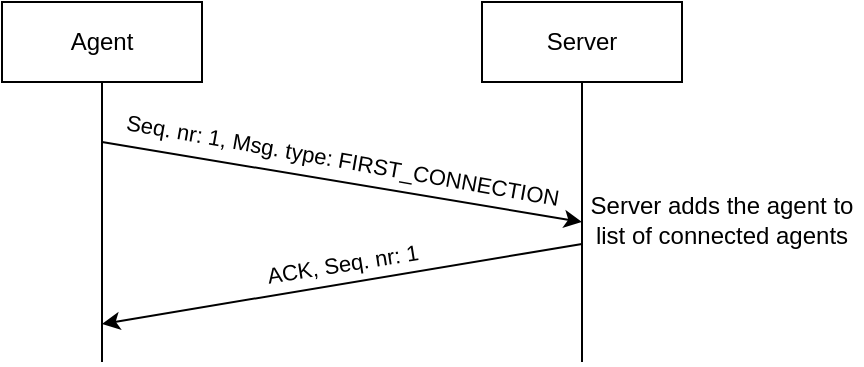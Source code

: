 <mxfile version="25.0.1">
  <diagram name="Page-1" id="2YBvvXClWsGukQMizWep">
    <mxGraphModel dx="880" dy="519" grid="1" gridSize="10" guides="1" tooltips="1" connect="1" arrows="1" fold="1" page="1" pageScale="1" pageWidth="850" pageHeight="1100" math="0" shadow="0">
      <root>
        <mxCell id="0" />
        <mxCell id="1" parent="0" />
        <mxCell id="1mL5aSI_76YMsRaEhNx0-1" value="" style="endArrow=classic;html=1;rounded=0;" edge="1" parent="1">
          <mxGeometry width="50" height="50" relative="1" as="geometry">
            <mxPoint x="90" y="110" as="sourcePoint" />
            <mxPoint x="330" y="150" as="targetPoint" />
          </mxGeometry>
        </mxCell>
        <mxCell id="1mL5aSI_76YMsRaEhNx0-7" value="Seq. nr: 1, Msg. type: FIRST_CONNECTION" style="edgeLabel;html=1;align=center;verticalAlign=middle;resizable=0;points=[];rotation=10;" vertex="1" connectable="0" parent="1mL5aSI_76YMsRaEhNx0-1">
          <mxGeometry x="-0.123" y="-1" relative="1" as="geometry">
            <mxPoint x="15" y="-10" as="offset" />
          </mxGeometry>
        </mxCell>
        <mxCell id="1mL5aSI_76YMsRaEhNx0-3" value="Agent" style="rounded=0;whiteSpace=wrap;html=1;" vertex="1" parent="1">
          <mxGeometry x="40" y="40" width="100" height="40" as="geometry" />
        </mxCell>
        <mxCell id="1mL5aSI_76YMsRaEhNx0-4" value="Server" style="rounded=0;whiteSpace=wrap;html=1;" vertex="1" parent="1">
          <mxGeometry x="280" y="40" width="100" height="40" as="geometry" />
        </mxCell>
        <mxCell id="1mL5aSI_76YMsRaEhNx0-5" value="" style="endArrow=none;html=1;rounded=0;exitX=0.5;exitY=1;exitDx=0;exitDy=0;" edge="1" parent="1" source="1mL5aSI_76YMsRaEhNx0-3">
          <mxGeometry width="50" height="50" relative="1" as="geometry">
            <mxPoint x="260" y="240" as="sourcePoint" />
            <mxPoint x="90" y="220" as="targetPoint" />
          </mxGeometry>
        </mxCell>
        <mxCell id="1mL5aSI_76YMsRaEhNx0-6" value="" style="endArrow=none;html=1;rounded=0;exitX=0.5;exitY=1;exitDx=0;exitDy=0;" edge="1" parent="1" source="1mL5aSI_76YMsRaEhNx0-4">
          <mxGeometry width="50" height="50" relative="1" as="geometry">
            <mxPoint x="260" y="240" as="sourcePoint" />
            <mxPoint x="330" y="220" as="targetPoint" />
          </mxGeometry>
        </mxCell>
        <mxCell id="1mL5aSI_76YMsRaEhNx0-8" value="Server adds the agent to list of connected agents" style="text;html=1;align=center;verticalAlign=middle;whiteSpace=wrap;rounded=0;" vertex="1" parent="1">
          <mxGeometry x="330" y="134" width="140" height="30" as="geometry" />
        </mxCell>
        <mxCell id="1mL5aSI_76YMsRaEhNx0-9" value="" style="endArrow=classic;html=1;rounded=0;" edge="1" parent="1">
          <mxGeometry width="50" height="50" relative="1" as="geometry">
            <mxPoint x="330" y="161" as="sourcePoint" />
            <mxPoint x="90" y="201" as="targetPoint" />
          </mxGeometry>
        </mxCell>
        <mxCell id="1mL5aSI_76YMsRaEhNx0-10" value="ACK, Seq. nr: 1" style="edgeLabel;html=1;align=center;verticalAlign=middle;resizable=0;points=[];rotation=351;" vertex="1" connectable="0" parent="1">
          <mxGeometry x="210.0" y="170.997" as="geometry" />
        </mxCell>
      </root>
    </mxGraphModel>
  </diagram>
</mxfile>
